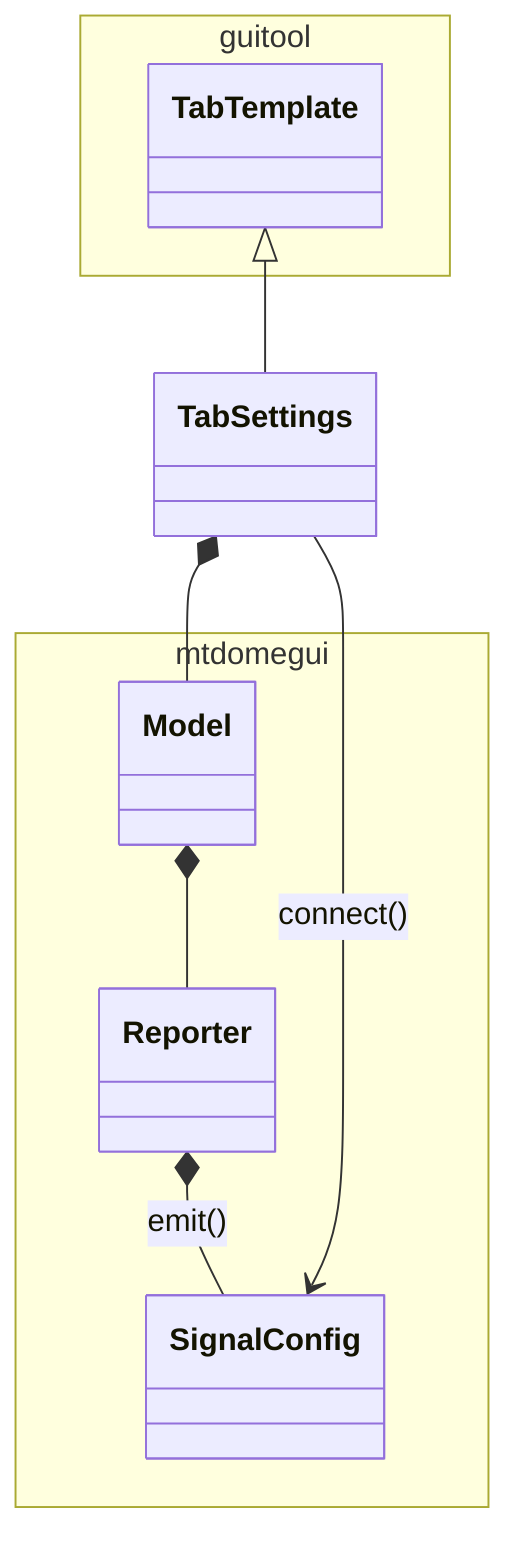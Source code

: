 classDiagram

namespace guitool {
  class TabTemplate
}

namespace mtdomegui {
  class Model
  class Reporter
  class SignalConfig
}

Model *-- Reporter

Reporter *-- SignalConfig : emit()

TabTemplate <|-- TabSettings

TabSettings *-- Model
TabSettings --> SignalConfig : connect()